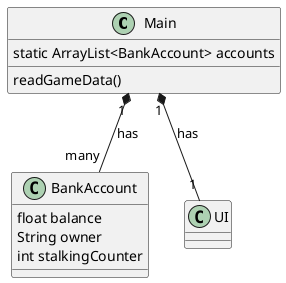 @startuml
Main "1" *-- "many" BankAccount : has
Main "1" *-- "1" UI : has
Main : static ArrayList<BankAccount> accounts
Main : readGameData()


BankAccount : float balance
BankAccount : String owner
BankAccount : int stalkingCounter

@enduml

